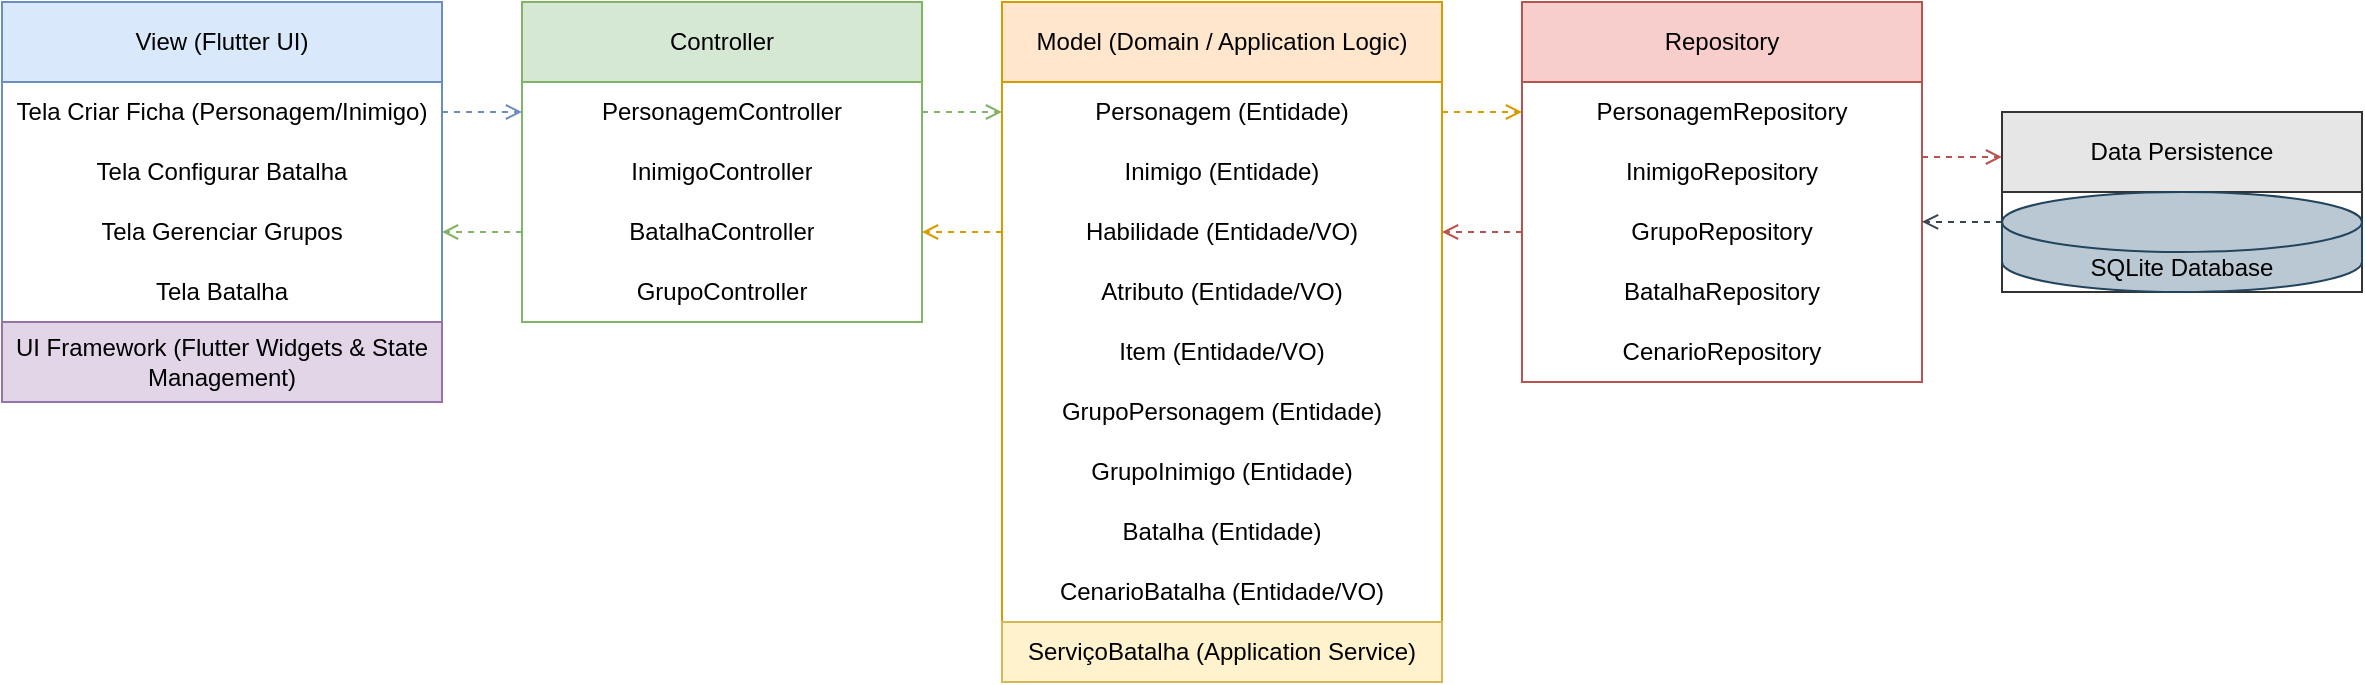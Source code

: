 <mxfile version="27.0.6">
  <diagram name="Página-1" id="Ia4WLMf5UdD5HZQBgZ0k">
    <mxGraphModel grid="1" page="1" gridSize="10" guides="1" tooltips="1" connect="1" arrows="1" fold="1" pageScale="1" pageWidth="827" pageHeight="1169" math="0" shadow="0">
      <root>
        <mxCell id="0" />
        <mxCell id="1" parent="0" />
        <mxCell id="chtYdN5kssD6F8qSMGiq-2" value="View (Flutter UI)" style="swimlane;fontStyle=0;childLayout=stackLayout;horizontal=1;startSize=40;horizontalStack=0;resizeParent=1;resizeParentMax=0;resizeLast=0;collapsible=1;marginBottom=0;whiteSpace=wrap;html=1;rounded=0;shadow=0;fillColor=#dae8fc;strokeColor=#6c8ebf;" vertex="1" parent="1">
          <mxGeometry x="40" y="60" width="220" height="200" as="geometry" />
        </mxCell>
        <mxCell id="chtYdN5kssD6F8qSMGiq-3" value="Tela Criar Ficha (Personagem/Inimigo)" style="text;strokeColor=none;fillColor=none;align=center;verticalAlign=middle;spacingLeft=4;spacingRight=4;overflow=hidden;points=[[0,0.5],[1,0.5]];portConstraint=eastwest;rotatable=0;whiteSpace=wrap;html=1;" vertex="1" parent="chtYdN5kssD6F8qSMGiq-2">
          <mxGeometry y="40" width="220" height="30" as="geometry" />
        </mxCell>
        <mxCell id="chtYdN5kssD6F8qSMGiq-4" value="Tela Configurar Batalha" style="text;strokeColor=none;fillColor=none;align=center;verticalAlign=middle;spacingLeft=4;spacingRight=4;overflow=hidden;points=[[0,0.5],[1,0.5]];portConstraint=eastwest;rotatable=0;whiteSpace=wrap;html=1;" vertex="1" parent="chtYdN5kssD6F8qSMGiq-2">
          <mxGeometry y="70" width="220" height="30" as="geometry" />
        </mxCell>
        <mxCell id="chtYdN5kssD6F8qSMGiq-5" value="Tela Gerenciar Grupos" style="text;strokeColor=none;fillColor=none;align=center;verticalAlign=middle;spacingLeft=4;spacingRight=4;overflow=hidden;points=[[0,0.5],[1,0.5]];portConstraint=eastwest;rotatable=0;whiteSpace=wrap;html=1;" vertex="1" parent="chtYdN5kssD6F8qSMGiq-2">
          <mxGeometry y="100" width="220" height="30" as="geometry" />
        </mxCell>
        <mxCell id="chtYdN5kssD6F8qSMGiq-6" value="Tela Batalha" style="text;html=1;align=center;verticalAlign=middle;whiteSpace=wrap;rounded=0;" vertex="1" parent="chtYdN5kssD6F8qSMGiq-2">
          <mxGeometry y="130" width="220" height="30" as="geometry" />
        </mxCell>
        <mxCell id="chtYdN5kssD6F8qSMGiq-7" value="UI Framework (Flutter Widgets &amp;amp; State Management)" style="text;html=1;align=center;verticalAlign=middle;whiteSpace=wrap;rounded=0;fillColor=#e1d5e7;strokeColor=#9673a6;" vertex="1" parent="chtYdN5kssD6F8qSMGiq-2">
          <mxGeometry y="160" width="220" height="40" as="geometry" />
        </mxCell>
        <mxCell id="chtYdN5kssD6F8qSMGiq-8" value="Controller" style="swimlane;fontStyle=0;childLayout=stackLayout;horizontal=1;startSize=40;horizontalStack=0;resizeParent=1;resizeParentMax=0;resizeLast=0;collapsible=1;marginBottom=0;whiteSpace=wrap;html=1;rounded=0;shadow=0;fillColor=#d5e8d4;strokeColor=#82b366;" vertex="1" parent="1">
          <mxGeometry x="300" y="60" width="200" height="160" as="geometry" />
        </mxCell>
        <mxCell id="chtYdN5kssD6F8qSMGiq-9" value="PersonagemController" style="text;strokeColor=none;fillColor=none;align=center;verticalAlign=middle;spacingLeft=4;spacingRight=4;overflow=hidden;points=[[0,0.5],[1,0.5]];portConstraint=eastwest;rotatable=0;whiteSpace=wrap;html=1;" vertex="1" parent="chtYdN5kssD6F8qSMGiq-8">
          <mxGeometry y="40" width="200" height="30" as="geometry" />
        </mxCell>
        <mxCell id="chtYdN5kssD6F8qSMGiq-10" value="InimigoController" style="text;strokeColor=none;fillColor=none;align=center;verticalAlign=middle;spacingLeft=4;spacingRight=4;overflow=hidden;points=[[0,0.5],[1,0.5]];portConstraint=eastwest;rotatable=0;whiteSpace=wrap;html=1;" vertex="1" parent="chtYdN5kssD6F8qSMGiq-8">
          <mxGeometry y="70" width="200" height="30" as="geometry" />
        </mxCell>
        <mxCell id="chtYdN5kssD6F8qSMGiq-11" value="BatalhaController" style="text;strokeColor=none;fillColor=none;align=center;verticalAlign=middle;spacingLeft=4;spacingRight=4;overflow=hidden;points=[[0,0.5],[1,0.5]];portConstraint=eastwest;rotatable=0;whiteSpace=wrap;html=1;" vertex="1" parent="chtYdN5kssD6F8qSMGiq-8">
          <mxGeometry y="100" width="200" height="30" as="geometry" />
        </mxCell>
        <mxCell id="chtYdN5kssD6F8qSMGiq-12" value="GrupoController" style="text;html=1;align=center;verticalAlign=middle;whiteSpace=wrap;rounded=0;" vertex="1" parent="chtYdN5kssD6F8qSMGiq-8">
          <mxGeometry y="130" width="200" height="30" as="geometry" />
        </mxCell>
        <mxCell id="chtYdN5kssD6F8qSMGiq-13" value="Model (Domain / Application Logic)" style="swimlane;fontStyle=0;childLayout=stackLayout;horizontal=1;startSize=40;horizontalStack=0;resizeParent=1;resizeParentMax=0;resizeLast=0;collapsible=1;marginBottom=0;whiteSpace=wrap;html=1;rounded=0;shadow=0;fillColor=#ffe6cc;strokeColor=#d79b00;" vertex="1" parent="1">
          <mxGeometry x="540" y="60" width="220" height="340" as="geometry" />
        </mxCell>
        <mxCell id="chtYdN5kssD6F8qSMGiq-14" value="Personagem (Entidade)" style="text;strokeColor=none;fillColor=none;align=center;verticalAlign=middle;spacingLeft=4;spacingRight=4;overflow=hidden;points=[[0,0.5],[1,0.5]];portConstraint=eastwest;rotatable=0;whiteSpace=wrap;html=1;" vertex="1" parent="chtYdN5kssD6F8qSMGiq-13">
          <mxGeometry y="40" width="220" height="30" as="geometry" />
        </mxCell>
        <mxCell id="chtYdN5kssD6F8qSMGiq-15" value="Inimigo (Entidade)" style="text;strokeColor=none;fillColor=none;align=center;verticalAlign=middle;spacingLeft=4;spacingRight=4;overflow=hidden;points=[[0,0.5],[1,0.5]];portConstraint=eastwest;rotatable=0;whiteSpace=wrap;html=1;" vertex="1" parent="chtYdN5kssD6F8qSMGiq-13">
          <mxGeometry y="70" width="220" height="30" as="geometry" />
        </mxCell>
        <mxCell id="chtYdN5kssD6F8qSMGiq-16" value="Habilidade (Entidade/VO)" style="text;strokeColor=none;fillColor=none;align=center;verticalAlign=middle;spacingLeft=4;spacingRight=4;overflow=hidden;points=[[0,0.5],[1,0.5]];portConstraint=eastwest;rotatable=0;whiteSpace=wrap;html=1;" vertex="1" parent="chtYdN5kssD6F8qSMGiq-13">
          <mxGeometry y="100" width="220" height="30" as="geometry" />
        </mxCell>
        <mxCell id="chtYdN5kssD6F8qSMGiq-17" value="Atributo (Entidade/VO)" style="text;html=1;align=center;verticalAlign=middle;whiteSpace=wrap;rounded=0;" vertex="1" parent="chtYdN5kssD6F8qSMGiq-13">
          <mxGeometry y="130" width="220" height="30" as="geometry" />
        </mxCell>
        <mxCell id="chtYdN5kssD6F8qSMGiq-18" value="Item (Entidade/VO)" style="text;html=1;align=center;verticalAlign=middle;whiteSpace=wrap;rounded=0;" vertex="1" parent="chtYdN5kssD6F8qSMGiq-13">
          <mxGeometry y="160" width="220" height="30" as="geometry" />
        </mxCell>
        <mxCell id="chtYdN5kssD6F8qSMGiq-19" value="GrupoPersonagem (Entidade)" style="text;html=1;align=center;verticalAlign=middle;whiteSpace=wrap;rounded=0;" vertex="1" parent="chtYdN5kssD6F8qSMGiq-13">
          <mxGeometry y="190" width="220" height="30" as="geometry" />
        </mxCell>
        <mxCell id="chtYdN5kssD6F8qSMGiq-20" value="GrupoInimigo (Entidade)" style="text;html=1;align=center;verticalAlign=middle;whiteSpace=wrap;rounded=0;" vertex="1" parent="chtYdN5kssD6F8qSMGiq-13">
          <mxGeometry y="220" width="220" height="30" as="geometry" />
        </mxCell>
        <mxCell id="chtYdN5kssD6F8qSMGiq-21" value="Batalha (Entidade)" style="text;html=1;align=center;verticalAlign=middle;whiteSpace=wrap;rounded=0;" vertex="1" parent="chtYdN5kssD6F8qSMGiq-13">
          <mxGeometry y="250" width="220" height="30" as="geometry" />
        </mxCell>
        <mxCell id="chtYdN5kssD6F8qSMGiq-22" value="CenarioBatalha (Entidade/VO)" style="text;html=1;align=center;verticalAlign=middle;whiteSpace=wrap;rounded=0;" vertex="1" parent="chtYdN5kssD6F8qSMGiq-13">
          <mxGeometry y="280" width="220" height="30" as="geometry" />
        </mxCell>
        <mxCell id="chtYdN5kssD6F8qSMGiq-23" value="ServiçoBatalha (Application Service)" style="text;html=1;align=center;verticalAlign=middle;whiteSpace=wrap;rounded=0;fillColor=#fff2cc;strokeColor=#d6b656;" vertex="1" parent="chtYdN5kssD6F8qSMGiq-13">
          <mxGeometry y="310" width="220" height="30" as="geometry" />
        </mxCell>
        <mxCell id="chtYdN5kssD6F8qSMGiq-24" value="Repository" style="swimlane;fontStyle=0;childLayout=stackLayout;horizontal=1;startSize=40;horizontalStack=0;resizeParent=1;resizeParentMax=0;resizeLast=0;collapsible=1;marginBottom=0;whiteSpace=wrap;html=1;rounded=0;shadow=0;fillColor=#f8cecc;strokeColor=#b85450;" vertex="1" parent="1">
          <mxGeometry x="800" y="60" width="200" height="190" as="geometry" />
        </mxCell>
        <mxCell id="chtYdN5kssD6F8qSMGiq-25" value="PersonagemRepository" style="text;html=1;align=center;verticalAlign=middle;whiteSpace=wrap;rounded=0;" vertex="1" parent="chtYdN5kssD6F8qSMGiq-24">
          <mxGeometry y="40" width="200" height="30" as="geometry" />
        </mxCell>
        <mxCell id="chtYdN5kssD6F8qSMGiq-26" value="InimigoRepository" style="text;html=1;align=center;verticalAlign=middle;whiteSpace=wrap;rounded=0;" vertex="1" parent="chtYdN5kssD6F8qSMGiq-24">
          <mxGeometry y="70" width="200" height="30" as="geometry" />
        </mxCell>
        <mxCell id="chtYdN5kssD6F8qSMGiq-27" value="GrupoRepository" style="text;html=1;align=center;verticalAlign=middle;whiteSpace=wrap;rounded=0;" vertex="1" parent="chtYdN5kssD6F8qSMGiq-24">
          <mxGeometry y="100" width="200" height="30" as="geometry" />
        </mxCell>
        <mxCell id="chtYdN5kssD6F8qSMGiq-28" value="BatalhaRepository" style="text;html=1;align=center;verticalAlign=middle;whiteSpace=wrap;rounded=0;" vertex="1" parent="chtYdN5kssD6F8qSMGiq-24">
          <mxGeometry y="130" width="200" height="30" as="geometry" />
        </mxCell>
        <mxCell id="chtYdN5kssD6F8qSMGiq-29" value="CenarioRepository" style="text;html=1;align=center;verticalAlign=middle;whiteSpace=wrap;rounded=0;" vertex="1" parent="chtYdN5kssD6F8qSMGiq-24">
          <mxGeometry y="160" width="200" height="30" as="geometry" />
        </mxCell>
        <mxCell id="chtYdN5kssD6F8qSMGiq-30" value="Data Persistence" style="swimlane;fontStyle=0;childLayout=stackLayout;horizontal=1;startSize=40;horizontalStack=0;resizeParent=1;resizeParentMax=0;resizeLast=0;collapsible=1;marginBottom=0;whiteSpace=wrap;html=1;rounded=0;shadow=0;fillColor=#e6e6e6;strokeColor=#333333;" vertex="1" parent="1">
          <mxGeometry x="1040" y="115" width="180" height="90" as="geometry" />
        </mxCell>
        <mxCell id="chtYdN5kssD6F8qSMGiq-31" value="SQLite Database" style="shape=cylinder3;whiteSpace=wrap;html=1;boundedLbl=1;backgroundOutline=1;size=15;fillColor=#bac8d3;strokeColor=#23445d;" vertex="1" parent="chtYdN5kssD6F8qSMGiq-30">
          <mxGeometry y="40" width="180" height="50" as="geometry" />
        </mxCell>
        <mxCell id="chtYdN5kssD6F8qSMGiq-32" style="endArrow=open;html=1;rounded=0;dashed=1;strokeColor=#6c8ebf;" edge="1" parent="1" source="chtYdN5kssD6F8qSMGiq-3" target="chtYdN5kssD6F8qSMGiq-9">
          <mxGeometry relative="1" as="geometry" />
        </mxCell>
        <mxCell id="chtYdN5kssD6F8qSMGiq-37" style="endArrow=open;html=1;rounded=0;dashed=1;strokeColor=#82b366;" edge="1" parent="1" source="chtYdN5kssD6F8qSMGiq-9" target="chtYdN5kssD6F8qSMGiq-14">
          <mxGeometry relative="1" as="geometry" />
        </mxCell>
        <mxCell id="chtYdN5kssD6F8qSMGiq-44" style="endArrow=open;html=1;rounded=0;dashed=1;strokeColor=#d79b00;" edge="1" parent="1" source="chtYdN5kssD6F8qSMGiq-14" target="chtYdN5kssD6F8qSMGiq-25">
          <mxGeometry relative="1" as="geometry" />
        </mxCell>
        <mxCell id="chtYdN5kssD6F8qSMGiq-51" style="endArrow=open;html=1;rounded=0;dashed=1;strokeColor=#b85450;entryX=0;entryY=0.25;entryDx=0;entryDy=0;exitX=1;exitY=0.25;exitDx=0;exitDy=0;" edge="1" parent="1" source="chtYdN5kssD6F8qSMGiq-26" target="chtYdN5kssD6F8qSMGiq-30">
          <mxGeometry relative="1" as="geometry">
            <mxPoint x="1040" y="175" as="targetPoint" />
          </mxGeometry>
        </mxCell>
        <mxCell id="chtYdN5kssD6F8qSMGiq-60" style="endArrow=open;html=1;rounded=0;dashed=1;strokeColor=#000000;" edge="1" parent="1" source="chtYdN5kssD6F8qSMGiq-21" target="chtYdN5kssD6F8qSMGiq-20">
          <mxGeometry relative="1" as="geometry" />
        </mxCell>
        <mxCell id="chtYdN5kssD6F8qSMGiq-61" style="endArrow=open;html=1;rounded=0;dashed=1;strokeColor=#000000;" edge="1" parent="1" source="chtYdN5kssD6F8qSMGiq-21" target="chtYdN5kssD6F8qSMGiq-22">
          <mxGeometry relative="1" as="geometry" />
        </mxCell>
        <mxCell id="chtYdN5kssD6F8qSMGiq-62" style="endArrow=open;html=1;rounded=0;dashed=1;strokeColor=#d79b00;entryX=1;entryY=0.5;entryDx=0;entryDy=0;exitX=0;exitY=0.5;exitDx=0;exitDy=0;" edge="1" parent="1" source="chtYdN5kssD6F8qSMGiq-16" target="chtYdN5kssD6F8qSMGiq-11">
          <mxGeometry relative="1" as="geometry">
            <mxPoint x="760" y="60" as="sourcePoint" />
            <mxPoint x="800" y="60" as="targetPoint" />
          </mxGeometry>
        </mxCell>
        <mxCell id="chtYdN5kssD6F8qSMGiq-63" style="endArrow=open;html=1;rounded=0;dashed=1;strokeColor=#82b366;entryX=1;entryY=0.5;entryDx=0;entryDy=0;exitX=0;exitY=0.5;exitDx=0;exitDy=0;" edge="1" parent="1" source="chtYdN5kssD6F8qSMGiq-11" target="chtYdN5kssD6F8qSMGiq-5">
          <mxGeometry relative="1" as="geometry">
            <mxPoint x="510" y="50" as="sourcePoint" />
            <mxPoint x="550" y="50" as="targetPoint" />
          </mxGeometry>
        </mxCell>
        <mxCell id="chtYdN5kssD6F8qSMGiq-64" style="endArrow=open;html=1;rounded=0;dashed=1;strokeColor=#b85450;entryX=1;entryY=0.5;entryDx=0;entryDy=0;exitX=0;exitY=0.5;exitDx=0;exitDy=0;" edge="1" parent="1" source="chtYdN5kssD6F8qSMGiq-27" target="chtYdN5kssD6F8qSMGiq-16">
          <mxGeometry relative="1" as="geometry">
            <mxPoint x="1010" y="240" as="sourcePoint" />
            <mxPoint x="1050" y="240" as="targetPoint" />
          </mxGeometry>
        </mxCell>
        <mxCell id="chtYdN5kssD6F8qSMGiq-66" style="endArrow=open;html=1;rounded=0;dashed=1;strokeColor=light-dark(#39454E,#39454E);entryX=1;entryY=0.331;entryDx=0;entryDy=0;exitX=0;exitY=0;exitDx=0;exitDy=15;exitPerimeter=0;entryPerimeter=0;" edge="1" parent="1" source="chtYdN5kssD6F8qSMGiq-31" target="chtYdN5kssD6F8qSMGiq-27">
          <mxGeometry relative="1" as="geometry">
            <mxPoint x="1020" y="90" as="sourcePoint" />
            <mxPoint x="1060" y="90" as="targetPoint" />
          </mxGeometry>
        </mxCell>
      </root>
    </mxGraphModel>
  </diagram>
</mxfile>
